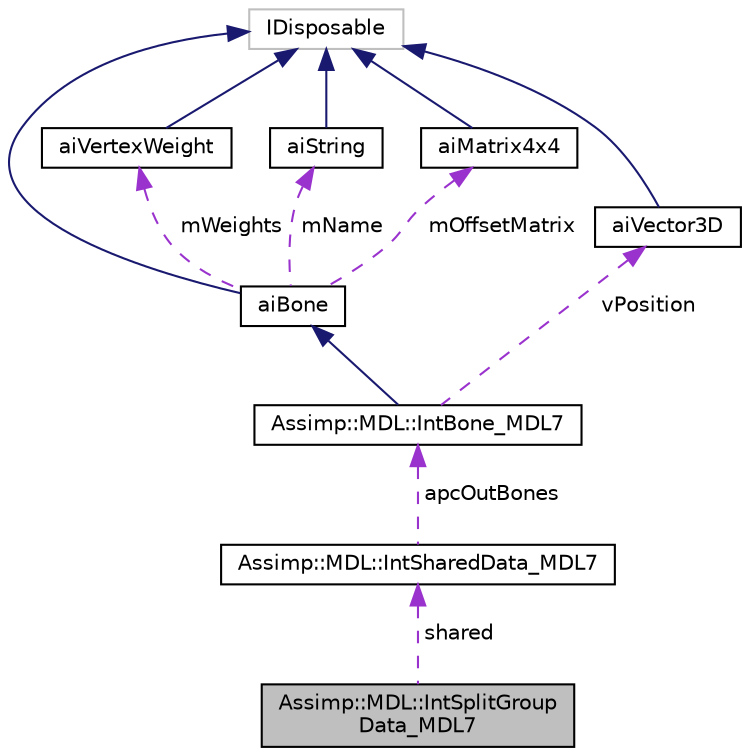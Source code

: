digraph "Assimp::MDL::IntSplitGroupData_MDL7"
{
  edge [fontname="Helvetica",fontsize="10",labelfontname="Helvetica",labelfontsize="10"];
  node [fontname="Helvetica",fontsize="10",shape=record];
  Node1 [label="Assimp::MDL::IntSplitGroup\lData_MDL7",height=0.2,width=0.4,color="black", fillcolor="grey75", style="filled", fontcolor="black"];
  Node2 -> Node1 [dir="back",color="darkorchid3",fontsize="10",style="dashed",label=" shared" ,fontname="Helvetica"];
  Node2 [label="Assimp::MDL::IntSharedData_MDL7",height=0.2,width=0.4,color="black", fillcolor="white", style="filled",URL="$struct_assimp_1_1_m_d_l_1_1_int_shared_data___m_d_l7.html",tooltip="Holds data from an MDL7 file that is shared by all mesh groups. "];
  Node3 -> Node2 [dir="back",color="darkorchid3",fontsize="10",style="dashed",label=" apcOutBones" ,fontname="Helvetica"];
  Node3 [label="Assimp::MDL::IntBone_MDL7",height=0.2,width=0.4,color="black", fillcolor="white", style="filled",URL="$struct_assimp_1_1_m_d_l_1_1_int_bone___m_d_l7.html",tooltip="Internal data structure to represent a bone in a MDL7 file with all of its animation channels assigne..."];
  Node4 -> Node3 [dir="back",color="midnightblue",fontsize="10",style="solid",fontname="Helvetica"];
  Node4 [label="aiBone",height=0.2,width=0.4,color="black", fillcolor="white", style="filled",URL="$structai_bone.html",tooltip="A single bone of a mesh. "];
  Node5 -> Node4 [dir="back",color="midnightblue",fontsize="10",style="solid",fontname="Helvetica"];
  Node5 [label="IDisposable",height=0.2,width=0.4,color="grey75", fillcolor="white", style="filled"];
  Node6 -> Node4 [dir="back",color="darkorchid3",fontsize="10",style="dashed",label=" mWeights" ,fontname="Helvetica"];
  Node6 [label="aiVertexWeight",height=0.2,width=0.4,color="black", fillcolor="white", style="filled",URL="$structai_vertex_weight.html",tooltip="A single influence of a bone on a vertex. "];
  Node5 -> Node6 [dir="back",color="midnightblue",fontsize="10",style="solid",fontname="Helvetica"];
  Node7 -> Node4 [dir="back",color="darkorchid3",fontsize="10",style="dashed",label=" mName" ,fontname="Helvetica"];
  Node7 [label="aiString",height=0.2,width=0.4,color="black", fillcolor="white", style="filled",URL="$structai_string.html"];
  Node5 -> Node7 [dir="back",color="midnightblue",fontsize="10",style="solid",fontname="Helvetica"];
  Node8 -> Node4 [dir="back",color="darkorchid3",fontsize="10",style="dashed",label=" mOffsetMatrix" ,fontname="Helvetica"];
  Node8 [label="aiMatrix4x4",height=0.2,width=0.4,color="black", fillcolor="white", style="filled",URL="$structai_matrix4x4.html"];
  Node5 -> Node8 [dir="back",color="midnightblue",fontsize="10",style="solid",fontname="Helvetica"];
  Node9 -> Node3 [dir="back",color="darkorchid3",fontsize="10",style="dashed",label=" vPosition" ,fontname="Helvetica"];
  Node9 [label="aiVector3D",height=0.2,width=0.4,color="black", fillcolor="white", style="filled",URL="$structai_vector3_d.html"];
  Node5 -> Node9 [dir="back",color="midnightblue",fontsize="10",style="solid",fontname="Helvetica"];
}
